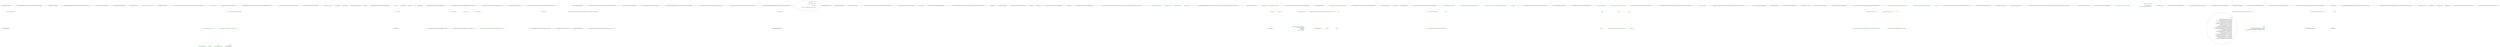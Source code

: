 digraph  {
n7 [label="Nancy.Routing.DefaultRouteCacheProvider", span=""];
n0 [cluster="Nancy.Routing.DefaultRouteCacheProvider.DefaultRouteCacheProvider(System.Func<Nancy.Routing.IRouteCache>)", label="Entry Nancy.Routing.DefaultRouteCacheProvider.DefaultRouteCacheProvider(System.Func<Nancy.Routing.IRouteCache>)", span="18-18"];
n1 [cluster="Nancy.Routing.DefaultRouteCacheProvider.DefaultRouteCacheProvider(System.Func<Nancy.Routing.IRouteCache>)", label="this.RouteCacheFactory = routeCacheFactory", span="20-20"];
n2 [cluster="Nancy.Routing.DefaultRouteCacheProvider.DefaultRouteCacheProvider(System.Func<Nancy.Routing.IRouteCache>)", label="Exit Nancy.Routing.DefaultRouteCacheProvider.DefaultRouteCacheProvider(System.Func<Nancy.Routing.IRouteCache>)", span="18-18"];
n3 [cluster="Nancy.Routing.DefaultRouteCacheProvider.GetCache()", label="Entry Nancy.Routing.DefaultRouteCacheProvider.GetCache()", span="23-23"];
n4 [cluster="Nancy.Routing.DefaultRouteCacheProvider.GetCache()", label="return this.RouteCacheFactory();", span="25-25"];
n5 [cluster="Nancy.Routing.DefaultRouteCacheProvider.GetCache()", label="Exit Nancy.Routing.DefaultRouteCacheProvider.GetCache()", span="23-23"];
n6 [cluster="System.Func<TResult>.Invoke()", label="Entry System.Func<TResult>.Invoke()", span="0-0"];
d2 [cluster="Nancy.Routing.DefaultRouteCacheProvider.DefaultRouteCacheProvider(System.Func<Nancy.Routing.IRouteCache>)", color=green, community=0, label="this.diagnosticObject = new RouteCacheDiagnostics(this)", prediction=0, span="44-44"];
d1 [cluster="Nancy.Routing.DefaultRouteCacheProvider.DefaultRouteCacheProvider(System.Func<Nancy.Routing.IRouteCache>)", label="this.RouteCacheFactory = routeCacheFactory", span="42-42"];
d4 [cluster="Nancy.Routing.DefaultRouteCacheProvider.RouteCacheDiagnostics.RouteCacheDiagnostics(Nancy.Routing.DefaultRouteCacheProvider)", label="Entry Nancy.Routing.DefaultRouteCacheProvider.RouteCacheDiagnostics.RouteCacheDiagnostics(Nancy.Routing.DefaultRouteCacheProvider)", span="56-56"];
d9 [cluster="Nancy.Routing.DefaultRouteCacheProvider.RouteCacheDiagnostics.RouteCacheDiagnostics(Nancy.Routing.DefaultRouteCacheProvider)", color=green, community=0, label="this.cacheProvider = cacheProvider", prediction=1, span="58-58"];
d32 [label="Nancy.Routing.DefaultRouteCacheProvider.RouteCacheDiagnostics", span=""];
d10 [cluster="Nancy.Routing.DefaultRouteCacheProvider.RouteCacheDiagnostics.RouteCacheDiagnostics(Nancy.Routing.DefaultRouteCacheProvider)", label="Exit Nancy.Routing.DefaultRouteCacheProvider.RouteCacheDiagnostics.RouteCacheDiagnostics(Nancy.Routing.DefaultRouteCacheProvider)", span="56-56"];
d12 [cluster="Nancy.Routing.DefaultRouteCacheProvider.RouteCacheDiagnostics.GetAllRoutes()", color=green, community=0, label="var result = new Dictionary<string, IList<string>>()", prediction=2, span="63-63"];
d11 [cluster="Nancy.Routing.DefaultRouteCacheProvider.RouteCacheDiagnostics.GetAllRoutes()", label="Entry Nancy.Routing.DefaultRouteCacheProvider.RouteCacheDiagnostics.GetAllRoutes()", span="61-61"];
d13 [cluster="Nancy.Routing.DefaultRouteCacheProvider.RouteCacheDiagnostics.GetAllRoutes()", color=green, community=0, label="this.cacheProvider.GetCache().Values.SelectMany(t => t.Select(t1 => t1.Item2))", prediction=2, span="65-65"];
d19 [cluster="System.Collections.Generic.Dictionary<TKey, TValue>.Dictionary()", label="Entry System.Collections.Generic.Dictionary<TKey, TValue>.Dictionary()", span="0-0"];
d14 [cluster="Nancy.Routing.DefaultRouteCacheProvider.RouteCacheDiagnostics.GetAllRoutes()", color=green, community=0, label="!result.ContainsKey(entry.Method)", prediction=2, span="67-67"];
d15 [cluster="Nancy.Routing.DefaultRouteCacheProvider.RouteCacheDiagnostics.GetAllRoutes()", color=green, community=0, label="result[entry.Method] = new List<string>()", prediction=5, span="69-69"];
d16 [cluster="Nancy.Routing.DefaultRouteCacheProvider.RouteCacheDiagnostics.GetAllRoutes()", color=green, community=0, label="result[entry.Method].Add(entry.Path)", prediction=2, span="72-72"];
d17 [cluster="Nancy.Routing.DefaultRouteCacheProvider.RouteCacheDiagnostics.GetAllRoutes()", color=green, community=0, label="return result;", prediction=2, span="75-75"];
d20 [cluster="Unk.SelectMany", label="Entry Unk.SelectMany", span=""];
d24 [cluster="lambda expression", label="Entry lambda expression", span="65-65"];
d21 [cluster="Unk.ContainsKey", label="Entry Unk.ContainsKey", span=""];
d22 [cluster="System.Collections.Generic.List<T>.List()", label="Entry System.Collections.Generic.List<T>.List()", span="0-0"];
d23 [cluster="Unk.Add", label="Entry Unk.Add", span=""];
d18 [cluster="Nancy.Routing.DefaultRouteCacheProvider.RouteCacheDiagnostics.GetAllRoutes()", label="Exit Nancy.Routing.DefaultRouteCacheProvider.RouteCacheDiagnostics.GetAllRoutes()", span="61-61"];
d25 [cluster="lambda expression", color=green, community=0, label="t.Select(t1 => t1.Item2)", prediction=8, span="65-65"];
d26 [cluster="lambda expression", label="Exit lambda expression", span="65-65"];
d27 [cluster="Unk.Select", label="Entry Unk.Select", span=""];
d28 [cluster="lambda expression", label="Entry lambda expression", span="65-65"];
d29 [cluster="lambda expression", color=green, community=0, label="t1.Item2", prediction=9, span="65-65"];
d30 [cluster="lambda expression", label="Exit lambda expression", span="65-65"];
m0_5 [cluster="TinyIoC.TinyIoCContainer.Register<RegisterType, RegisterImplementation>()", file="DemoBootstrapper.cs", label="Entry TinyIoC.TinyIoCContainer.Register<RegisterType, RegisterImplementation>()", span="1018-1018"];
m0_0 [cluster="Nancy.Demo.Hosting.Aspnet.DemoBootstrapper.ConfigureApplicationContainer(TinyIoC.TinyIoCContainer)", file="DemoBootstrapper.cs", label="Entry Nancy.Demo.Hosting.Aspnet.DemoBootstrapper.ConfigureApplicationContainer(TinyIoC.TinyIoCContainer)", span="16-16"];
m0_1 [cluster="Nancy.Demo.Hosting.Aspnet.DemoBootstrapper.ConfigureApplicationContainer(TinyIoC.TinyIoCContainer)", file="DemoBootstrapper.cs", label="existingContainer.Register<IApplicationDependency, ApplicationDependencyClass>().AsSingleton()", span="20-20"];
m0_2 [cluster="Nancy.Demo.Hosting.Aspnet.DemoBootstrapper.ConfigureApplicationContainer(TinyIoC.TinyIoCContainer)", file="DemoBootstrapper.cs", label="existingContainer.Register<IRazorConfiguration, MyRazorConfiguration>().AsSingleton()", span="21-21"];
m0_3 [cluster="Nancy.Demo.Hosting.Aspnet.DemoBootstrapper.ConfigureApplicationContainer(TinyIoC.TinyIoCContainer)", file="DemoBootstrapper.cs", label="existingContainer.Register<IDiagnosticSessions, DefaultDiagnosticSessions>().AsSingleton()", span="22-22"];
m0_4 [cluster="Nancy.Demo.Hosting.Aspnet.DemoBootstrapper.ConfigureApplicationContainer(TinyIoC.TinyIoCContainer)", color=green, community=0, file="DemoBootstrapper.cs", label="Exit Nancy.Demo.Hosting.Aspnet.DemoBootstrapper.ConfigureApplicationContainer(TinyIoC.TinyIoCContainer)", prediction=10, span="16-16"];
m0_23 [cluster="System.Collections.Generic.ICollection<T>.Add(T)", file="DemoBootstrapper.cs", label="Entry System.Collections.Generic.ICollection<T>.Add(T)", span="0-0"];
m0_7 [cluster="Nancy.Demo.Hosting.Aspnet.DemoBootstrapper.ConfigureRequestContainer(TinyIoC.TinyIoCContainer, Nancy.NancyContext)", file="DemoBootstrapper.cs", label="Entry Nancy.Demo.Hosting.Aspnet.DemoBootstrapper.ConfigureRequestContainer(TinyIoC.TinyIoCContainer, Nancy.NancyContext)", span="25-25"];
m0_8 [cluster="Nancy.Demo.Hosting.Aspnet.DemoBootstrapper.ConfigureRequestContainer(TinyIoC.TinyIoCContainer, Nancy.NancyContext)", file="DemoBootstrapper.cs", label="base.ConfigureRequestContainer(existingContainer, context)", span="27-27"];
m0_9 [cluster="Nancy.Demo.Hosting.Aspnet.DemoBootstrapper.ConfigureRequestContainer(TinyIoC.TinyIoCContainer, Nancy.NancyContext)", file="DemoBootstrapper.cs", label="existingContainer.Register<IRequestDependency, RequestDependencyClass>().AsSingleton()", span="29-29"];
m0_10 [cluster="Nancy.Demo.Hosting.Aspnet.DemoBootstrapper.ConfigureRequestContainer(TinyIoC.TinyIoCContainer, Nancy.NancyContext)", file="DemoBootstrapper.cs", label="Exit Nancy.Demo.Hosting.Aspnet.DemoBootstrapper.ConfigureRequestContainer(TinyIoC.TinyIoCContainer, Nancy.NancyContext)", span="25-25"];
m0_6 [cluster="TinyIoC.TinyIoCContainer.RegisterOptions.AsSingleton()", file="DemoBootstrapper.cs", label="Entry TinyIoC.TinyIoCContainer.RegisterOptions.AsSingleton()", span="592-592"];
m0_24 [cluster="Nancy.Session.CookieBasedSessions.Enable(Nancy.Bootstrapper.IPipelines)", file="DemoBootstrapper.cs", label="Entry Nancy.Session.CookieBasedSessions.Enable(Nancy.Bootstrapper.IPipelines)", span="79-79"];
m0_21 [cluster="Nancy.Bootstrapper.NancyBootstrapperBase<TContainer>.ApplicationStartup(TContainer, Nancy.Bootstrapper.IPipelines)", file="DemoBootstrapper.cs", label="Entry Nancy.Bootstrapper.NancyBootstrapperBase<TContainer>.ApplicationStartup(TContainer, Nancy.Bootstrapper.IPipelines)", span="368-368"];
m0_22 [cluster="Nancy.Conventions.StaticContentConventionBuilder.AddDirectory(string, string, params string[])", file="DemoBootstrapper.cs", label="Entry Nancy.Conventions.StaticContentConventionBuilder.AddDirectory(string, string, params string[])", span="28-28"];
m0_30 [cluster="Nancy.Demo.Hosting.Aspnet.HereBeAResponseYouScurvyDog.HereBeAResponseYouScurvyDog(Nancy.Response)", file="DemoBootstrapper.cs", label="Entry Nancy.Demo.Hosting.Aspnet.HereBeAResponseYouScurvyDog.HereBeAResponseYouScurvyDog(Nancy.Response)", span="12-12"];
m0_12 [cluster="Nancy.Demo.Hosting.Aspnet.DemoBootstrapper.ApplicationStartup(TinyIoC.TinyIoCContainer, Nancy.Bootstrapper.IPipelines)", file="DemoBootstrapper.cs", label="Entry Nancy.Demo.Hosting.Aspnet.DemoBootstrapper.ApplicationStartup(TinyIoC.TinyIoCContainer, Nancy.Bootstrapper.IPipelines)", span="32-32"];
m0_13 [cluster="Nancy.Demo.Hosting.Aspnet.DemoBootstrapper.ApplicationStartup(TinyIoC.TinyIoCContainer, Nancy.Bootstrapper.IPipelines)", file="DemoBootstrapper.cs", label="base.ApplicationStartup(container, pipelines)", span="34-34"];
m0_18 [cluster="Nancy.Demo.Hosting.Aspnet.DemoBootstrapper.ApplicationStartup(TinyIoC.TinyIoCContainer, Nancy.Bootstrapper.IPipelines)", file="DemoBootstrapper.cs", label="CookieBasedSessions.Enable(pipelines)", span="42-42"];
m0_19 [cluster="Nancy.Demo.Hosting.Aspnet.DemoBootstrapper.ApplicationStartup(TinyIoC.TinyIoCContainer, Nancy.Bootstrapper.IPipelines)", file="DemoBootstrapper.cs", label="pipelines.AfterRequest += (ctx) =>\r\n            {\r\n                var username = ctx.Request.Query.pirate;\r\n\r\n                if (username.HasValue)\r\n                {\r\n                    ctx.Response = new HereBeAResponseYouScurvyDog(ctx.Response);\r\n                }\r\n            }", span="44-52"];
m0_14 [cluster="Nancy.Demo.Hosting.Aspnet.DemoBootstrapper.ApplicationStartup(TinyIoC.TinyIoCContainer, Nancy.Bootstrapper.IPipelines)", file="DemoBootstrapper.cs", label="StaticConfiguration.EnableDiagnostics = true", span="36-36"];
m0_15 [cluster="Nancy.Demo.Hosting.Aspnet.DemoBootstrapper.ApplicationStartup(TinyIoC.TinyIoCContainer, Nancy.Bootstrapper.IPipelines)", file="DemoBootstrapper.cs", label="StaticConfiguration.DisableCaches = false", span="37-37"];
m0_16 [cluster="Nancy.Demo.Hosting.Aspnet.DemoBootstrapper.ApplicationStartup(TinyIoC.TinyIoCContainer, Nancy.Bootstrapper.IPipelines)", file="DemoBootstrapper.cs", label="StaticConfiguration.DisableErrorTraces = false", span="38-38"];
m0_17 [cluster="Nancy.Demo.Hosting.Aspnet.DemoBootstrapper.ApplicationStartup(TinyIoC.TinyIoCContainer, Nancy.Bootstrapper.IPipelines)", file="DemoBootstrapper.cs", label="this.Conventions.StaticContentsConventions.Add(StaticContentConventionBuilder.AddDirectory(''moo'', ''Content''))", span="40-40"];
m0_20 [cluster="Nancy.Demo.Hosting.Aspnet.DemoBootstrapper.ApplicationStartup(TinyIoC.TinyIoCContainer, Nancy.Bootstrapper.IPipelines)", file="DemoBootstrapper.cs", label="Exit Nancy.Demo.Hosting.Aspnet.DemoBootstrapper.ApplicationStartup(TinyIoC.TinyIoCContainer, Nancy.Bootstrapper.IPipelines)", span="32-32"];
m0_31 [cluster="Nancy.Demo.Hosting.Aspnet.MyRazorConfiguration.GetAssemblyNames()", file="DemoBootstrapper.cs", label="Entry Nancy.Demo.Hosting.Aspnet.MyRazorConfiguration.GetAssemblyNames()", span="66-66"];
m0_32 [cluster="Nancy.Demo.Hosting.Aspnet.MyRazorConfiguration.GetAssemblyNames()", file="DemoBootstrapper.cs", label="return new string[] { };", span="68-68"];
m0_33 [cluster="Nancy.Demo.Hosting.Aspnet.MyRazorConfiguration.GetAssemblyNames()", file="DemoBootstrapper.cs", label="Exit Nancy.Demo.Hosting.Aspnet.MyRazorConfiguration.GetAssemblyNames()", span="66-66"];
m0_11 [cluster="Nancy.Bootstrapper.NancyBootstrapperWithRequestContainerBase<TContainer>.ConfigureRequestContainer(TContainer, Nancy.NancyContext)", file="DemoBootstrapper.cs", label="Entry Nancy.Bootstrapper.NancyBootstrapperWithRequestContainerBase<TContainer>.ConfigureRequestContainer(TContainer, Nancy.NancyContext)", span="108-108"];
m0_25 [cluster="lambda expression", file="DemoBootstrapper.cs", label="Entry lambda expression", span="44-52"];
m0_26 [cluster="lambda expression", file="DemoBootstrapper.cs", label="var username = ctx.Request.Query.pirate", span="46-46"];
m0_28 [cluster="lambda expression", file="DemoBootstrapper.cs", label="ctx.Response = new HereBeAResponseYouScurvyDog(ctx.Response)", span="50-50"];
m0_27 [cluster="lambda expression", file="DemoBootstrapper.cs", label="username.HasValue", span="48-48"];
m0_29 [cluster="lambda expression", file="DemoBootstrapper.cs", label="Exit lambda expression", span="44-52"];
m0_34 [cluster="Nancy.Demo.Hosting.Aspnet.MyRazorConfiguration.GetDefaultNamespaces()", file="DemoBootstrapper.cs", label="Entry Nancy.Demo.Hosting.Aspnet.MyRazorConfiguration.GetDefaultNamespaces()", span="71-71"];
m0_35 [cluster="Nancy.Demo.Hosting.Aspnet.MyRazorConfiguration.GetDefaultNamespaces()", file="DemoBootstrapper.cs", label="return new string[] { };", span="73-73"];
m0_36 [cluster="Nancy.Demo.Hosting.Aspnet.MyRazorConfiguration.GetDefaultNamespaces()", file="DemoBootstrapper.cs", label="Exit Nancy.Demo.Hosting.Aspnet.MyRazorConfiguration.GetDefaultNamespaces()", span="71-71"];
m0_37 [file="DemoBootstrapper.cs", label="Nancy.Demo.Hosting.Aspnet.DemoBootstrapper", span=""];
m5_0 [cluster="Nancy.Diagnostics.InteractiveDiagnosticMethod.InteractiveDiagnosticMethod(object, System.Type, string, System.Collections.Generic.IEnumerable<System.Tuple<string, System.Type>>)", file="InteractiveDiagnosticMethod.cs", label="Entry Nancy.Diagnostics.InteractiveDiagnosticMethod.InteractiveDiagnosticMethod(object, System.Type, string, System.Collections.Generic.IEnumerable<System.Tuple<string, System.Type>>)", span="15-15"];
m5_1 [cluster="Nancy.Diagnostics.InteractiveDiagnosticMethod.InteractiveDiagnosticMethod(object, System.Type, string, System.Collections.Generic.IEnumerable<System.Tuple<string, System.Type>>)", color=green, community=0, file="InteractiveDiagnosticMethod.cs", label="this.ParentDiagnosticObject = parentDiagnostic", prediction=11, span="17-17"];
m5_2 [cluster="Nancy.Diagnostics.InteractiveDiagnosticMethod.InteractiveDiagnosticMethod(object, System.Type, string, System.Collections.Generic.IEnumerable<System.Tuple<string, System.Type>>)", color=green, community=0, file="InteractiveDiagnosticMethod.cs", label="this.ReturnType = returnType", prediction=12, span="18-18"];
m5_3 [cluster="Nancy.Diagnostics.InteractiveDiagnosticMethod.InteractiveDiagnosticMethod(object, System.Type, string, System.Collections.Generic.IEnumerable<System.Tuple<string, System.Type>>)", color=green, community=0, file="InteractiveDiagnosticMethod.cs", label="this.MethodName = methodName", prediction=13, span="19-19"];
m5_4 [cluster="Nancy.Diagnostics.InteractiveDiagnosticMethod.InteractiveDiagnosticMethod(object, System.Type, string, System.Collections.Generic.IEnumerable<System.Tuple<string, System.Type>>)", color=green, community=0, file="InteractiveDiagnosticMethod.cs", label="this.Arguments = arguments", prediction=14, span="20-20"];
m5_5 [cluster="Nancy.Diagnostics.InteractiveDiagnosticMethod.InteractiveDiagnosticMethod(object, System.Type, string, System.Collections.Generic.IEnumerable<System.Tuple<string, System.Type>>)", file="InteractiveDiagnosticMethod.cs", label="Exit Nancy.Diagnostics.InteractiveDiagnosticMethod.InteractiveDiagnosticMethod(object, System.Type, string, System.Collections.Generic.IEnumerable<System.Tuple<string, System.Type>>)", span="15-15"];
m5_6 [file="InteractiveDiagnosticMethod.cs", label="Nancy.Diagnostics.InteractiveDiagnosticMethod", span=""];
m6_36 [cluster="Nancy.Diagnostics.InteractiveDiagnostics.GetDiagnosticMethods(Nancy.Diagnostics.IDiagnosticsProvider)", file="InteractiveDiagnostics.cs", label="Entry Nancy.Diagnostics.InteractiveDiagnostics.GetDiagnosticMethods(Nancy.Diagnostics.IDiagnosticsProvider)", span="66-66"];
m6_38 [cluster="Nancy.Diagnostics.InteractiveDiagnostics.GetDiagnosticMethods(Nancy.Diagnostics.IDiagnosticsProvider)", color=green, community=0, file="InteractiveDiagnostics.cs", label="var methods = diagnosticsProvider.DiagnosticObject.GetType().GetMethods(Flags)", prediction=15, span="68-68"];
m6_39 [cluster="Nancy.Diagnostics.InteractiveDiagnostics.GetDiagnosticMethods(Nancy.Diagnostics.IDiagnosticsProvider)", color=green, community=0, file="InteractiveDiagnostics.cs", label="var diagnosticMethods = new List<InteractiveDiagnosticMethod>(methods.Length)", prediction=16, span="69-69"];
m6_40 [cluster="Nancy.Diagnostics.InteractiveDiagnostics.GetDiagnosticMethods(Nancy.Diagnostics.IDiagnosticsProvider)", color=green, community=0, file="InteractiveDiagnostics.cs", label=methods, prediction=15, span="71-71"];
m6_41 [cluster="Nancy.Diagnostics.InteractiveDiagnostics.GetDiagnosticMethods(Nancy.Diagnostics.IDiagnosticsProvider)", color=green, community=1, file="InteractiveDiagnostics.cs", label="diagnosticMethods.Add(new InteractiveDiagnosticMethod(\r\n                                            diagnosticsProvider.DiagnosticObject,\r\n                                            methodInfo.ReturnType,\r\n                                            methodInfo.Name,\r\n                                            this.GetArguments(methodInfo)))", prediction=16, span="73-77"];
m6_42 [cluster="Nancy.Diagnostics.InteractiveDiagnostics.GetDiagnosticMethods(Nancy.Diagnostics.IDiagnosticsProvider)", color=green, community=0, file="InteractiveDiagnostics.cs", label="return diagnosticMethods;", prediction=16, span="80-80"];
m6_43 [cluster="Nancy.Diagnostics.InteractiveDiagnostics.GetDiagnosticMethods(Nancy.Diagnostics.IDiagnosticsProvider)", file="InteractiveDiagnostics.cs", label="Exit Nancy.Diagnostics.InteractiveDiagnostics.GetDiagnosticMethods(Nancy.Diagnostics.IDiagnosticsProvider)", span="66-66"];
m6_26 [cluster="string.Format(string, object, object)", file="InteractiveDiagnostics.cs", label="Entry string.Format(string, object, object)", span="0-0"];
m6_13 [cluster="object.GetType()", file="InteractiveDiagnostics.cs", label="Entry object.GetType()", span="0-0"];
m6_16 [cluster="string.Format(string, object)", file="InteractiveDiagnostics.cs", label="Entry string.Format(string, object)", span="0-0"];
m6_18 [cluster="Nancy.Diagnostics.InteractiveDiagnostics.GetTemplate(Nancy.Diagnostics.InteractiveDiagnosticMethod)", file="InteractiveDiagnostics.cs", label="Entry Nancy.Diagnostics.InteractiveDiagnostics.GetTemplate(Nancy.Diagnostics.InteractiveDiagnosticMethod)", span="36-36"];
m6_19 [cluster="Nancy.Diagnostics.InteractiveDiagnostics.GetTemplate(Nancy.Diagnostics.InteractiveDiagnosticMethod)", color=green, community=0, file="InteractiveDiagnostics.cs", label="var diagObjectType = interactiveDiagnosticMethod.ParentDiagnosticObject.GetType()", prediction=20, span="38-38"];
m6_20 [cluster="Nancy.Diagnostics.InteractiveDiagnostics.GetTemplate(Nancy.Diagnostics.InteractiveDiagnosticMethod)", color=green, community=0, file="InteractiveDiagnostics.cs", label="var propertyName = String.Format(''{0}{1}'', interactiveDiagnosticMethod.MethodName, ''Template'')", prediction=21, span="39-39"];
m6_21 [cluster="Nancy.Diagnostics.InteractiveDiagnostics.GetTemplate(Nancy.Diagnostics.InteractiveDiagnosticMethod)", color=green, community=0, file="InteractiveDiagnostics.cs", label="var property = diagObjectType.GetProperty(propertyName)", prediction=22, span="40-40"];
m6_24 [cluster="Nancy.Diagnostics.InteractiveDiagnostics.GetTemplate(Nancy.Diagnostics.InteractiveDiagnosticMethod)", color=green, community=0, file="InteractiveDiagnostics.cs", label="return (string)property.GetValue(interactiveDiagnosticMethod.ParentDiagnosticObject, null);", prediction=22, span="47-47"];
m6_22 [cluster="Nancy.Diagnostics.InteractiveDiagnostics.GetTemplate(Nancy.Diagnostics.InteractiveDiagnosticMethod)", color=green, community=0, file="InteractiveDiagnostics.cs", label="property == null", prediction=24, span="42-42"];
m6_23 [cluster="Nancy.Diagnostics.InteractiveDiagnostics.GetTemplate(Nancy.Diagnostics.InteractiveDiagnosticMethod)", color=green, community=0, file="InteractiveDiagnostics.cs", label="return null;", prediction=25, span="44-44"];
m6_25 [cluster="Nancy.Diagnostics.InteractiveDiagnostics.GetTemplate(Nancy.Diagnostics.InteractiveDiagnosticMethod)", file="InteractiveDiagnostics.cs", label="Exit Nancy.Diagnostics.InteractiveDiagnostics.GetTemplate(Nancy.Diagnostics.InteractiveDiagnosticMethod)", span="36-36"];
m6_15 [cluster="System.ArgumentException.ArgumentException(string)", file="InteractiveDiagnostics.cs", label="Entry System.ArgumentException.ArgumentException(string)", span="0-0"];
m6_46 [cluster="Nancy.Diagnostics.InteractiveDiagnostics.GetArguments(System.Reflection.MethodInfo)", file="InteractiveDiagnostics.cs", label="Entry Nancy.Diagnostics.InteractiveDiagnostics.GetArguments(System.Reflection.MethodInfo)", span="83-83"];
m6_47 [cluster="Nancy.Diagnostics.InteractiveDiagnostics.GetArguments(System.Reflection.MethodInfo)", color=green, community=0, file="InteractiveDiagnostics.cs", label="var parameters = methodInfo.GetParameters()", prediction=26, span="85-85"];
m6_48 [cluster="Nancy.Diagnostics.InteractiveDiagnostics.GetArguments(System.Reflection.MethodInfo)", color=green, community=0, file="InteractiveDiagnostics.cs", label="var arguments = new List<Tuple<string, Type>>(parameters.Length)", prediction=27, span="86-86"];
m6_49 [cluster="Nancy.Diagnostics.InteractiveDiagnostics.GetArguments(System.Reflection.MethodInfo)", color=green, community=0, file="InteractiveDiagnostics.cs", label=parameters, prediction=26, span="88-88"];
m6_50 [cluster="Nancy.Diagnostics.InteractiveDiagnostics.GetArguments(System.Reflection.MethodInfo)", color=green, community=0, file="InteractiveDiagnostics.cs", label="arguments.Add(Tuple.Create(parameterInfo.Name, parameterInfo.ParameterType))", prediction=27, span="90-90"];
m6_51 [cluster="Nancy.Diagnostics.InteractiveDiagnostics.GetArguments(System.Reflection.MethodInfo)", color=green, community=0, file="InteractiveDiagnostics.cs", label="return arguments;", prediction=27, span="93-93"];
m6_52 [cluster="Nancy.Diagnostics.InteractiveDiagnostics.GetArguments(System.Reflection.MethodInfo)", file="InteractiveDiagnostics.cs", label="Exit Nancy.Diagnostics.InteractiveDiagnostics.GetArguments(System.Reflection.MethodInfo)", span="83-83"];
m6_0 [cluster="Nancy.Diagnostics.InteractiveDiagnostics.InteractiveDiagnostics(System.Collections.Generic.IEnumerable<Nancy.Diagnostics.IDiagnosticsProvider>)", file="InteractiveDiagnostics.cs", label="Entry Nancy.Diagnostics.InteractiveDiagnostics.InteractiveDiagnostics(System.Collections.Generic.IEnumerable<Nancy.Diagnostics.IDiagnosticsProvider>)", span="15-15"];
m6_1 [cluster="Nancy.Diagnostics.InteractiveDiagnostics.InteractiveDiagnostics(System.Collections.Generic.IEnumerable<Nancy.Diagnostics.IDiagnosticsProvider>)", color=green, community=0, file="InteractiveDiagnostics.cs", label="this.providers = providers.ToArray()", prediction=31, span="17-17"];
m6_2 [cluster="Nancy.Diagnostics.InteractiveDiagnostics.InteractiveDiagnostics(System.Collections.Generic.IEnumerable<Nancy.Diagnostics.IDiagnosticsProvider>)", color=green, community=0, file="InteractiveDiagnostics.cs", label="this.BuildAvailableDiagnostics()", prediction=16, span="19-19"];
m6_3 [cluster="Nancy.Diagnostics.InteractiveDiagnostics.InteractiveDiagnostics(System.Collections.Generic.IEnumerable<Nancy.Diagnostics.IDiagnosticsProvider>)", file="InteractiveDiagnostics.cs", label="Exit Nancy.Diagnostics.InteractiveDiagnostics.InteractiveDiagnostics(System.Collections.Generic.IEnumerable<Nancy.Diagnostics.IDiagnosticsProvider>)", span="15-15"];
m6_44 [cluster="System.Type.GetMethods(System.Reflection.BindingFlags)", file="InteractiveDiagnostics.cs", label="Entry System.Type.GetMethods(System.Reflection.BindingFlags)", span="0-0"];
m6_27 [cluster="System.Type.GetProperty(string)", file="InteractiveDiagnostics.cs", label="Entry System.Type.GetProperty(string)", span="0-0"];
m6_28 [cluster="System.Reflection.PropertyInfo.GetValue(object, object[])", file="InteractiveDiagnostics.cs", label="Entry System.Reflection.PropertyInfo.GetValue(object, object[])", span="0-0"];
m6_54 [cluster="System.Tuple.Create<T1, T2>(T1, T2)", file="InteractiveDiagnostics.cs", label="Entry System.Tuple.Create<T1, T2>(T1, T2)", span="0-0"];
m6_17 [cluster="System.Reflection.MethodBase.Invoke(object, object[])", file="InteractiveDiagnostics.cs", label="Entry System.Reflection.MethodBase.Invoke(object, object[])", span="0-0"];
m6_14 [cluster="System.Type.GetMethod(string, System.Reflection.BindingFlags)", file="InteractiveDiagnostics.cs", label="Entry System.Type.GetMethod(string, System.Reflection.BindingFlags)", span="0-0"];
m6_6 [cluster="Nancy.Diagnostics.InteractiveDiagnostics.ExecuteDiagnostic(Nancy.Diagnostics.InteractiveDiagnosticMethod, object[])", file="InteractiveDiagnostics.cs", label="Entry Nancy.Diagnostics.InteractiveDiagnostics.ExecuteDiagnostic(Nancy.Diagnostics.InteractiveDiagnosticMethod, object[])", span="22-22"];
m6_7 [cluster="Nancy.Diagnostics.InteractiveDiagnostics.ExecuteDiagnostic(Nancy.Diagnostics.InteractiveDiagnosticMethod, object[])", color=green, community=0, file="InteractiveDiagnostics.cs", label="var diagObjectType = interactiveDiagnosticMethod.ParentDiagnosticObject.GetType()", prediction=33, span="24-24"];
m6_8 [cluster="Nancy.Diagnostics.InteractiveDiagnostics.ExecuteDiagnostic(Nancy.Diagnostics.InteractiveDiagnosticMethod, object[])", color=green, community=0, file="InteractiveDiagnostics.cs", label="var method = diagObjectType.GetMethod(interactiveDiagnosticMethod.MethodName, Flags)", prediction=34, span="26-26"];
m6_9 [cluster="Nancy.Diagnostics.InteractiveDiagnostics.ExecuteDiagnostic(Nancy.Diagnostics.InteractiveDiagnosticMethod, object[])", color=green, community=0, file="InteractiveDiagnostics.cs", label="method == null", prediction=35, span="28-28"];
m6_11 [cluster="Nancy.Diagnostics.InteractiveDiagnostics.ExecuteDiagnostic(Nancy.Diagnostics.InteractiveDiagnosticMethod, object[])", color=green, community=0, file="InteractiveDiagnostics.cs", label="return method.Invoke(interactiveDiagnosticMethod.ParentDiagnosticObject, arguments);", prediction=34, span="33-33"];
m6_10 [cluster="Nancy.Diagnostics.InteractiveDiagnostics.ExecuteDiagnostic(Nancy.Diagnostics.InteractiveDiagnosticMethod, object[])", color=green, community=0, file="InteractiveDiagnostics.cs", label="throw new ArgumentException(string.Format(''Unable to locate method: {0}'', interactiveDiagnosticMethod.MethodName));", prediction=34, span="30-30"];
m6_12 [cluster="Nancy.Diagnostics.InteractiveDiagnostics.ExecuteDiagnostic(Nancy.Diagnostics.InteractiveDiagnosticMethod, object[])", file="InteractiveDiagnostics.cs", label="Exit Nancy.Diagnostics.InteractiveDiagnostics.ExecuteDiagnostic(Nancy.Diagnostics.InteractiveDiagnosticMethod, object[])", span="22-22"];
m6_35 [cluster="Nancy.Diagnostics.InteractiveDiagnostic.InteractiveDiagnostic()", file="InteractiveDiagnostics.cs", label="Entry Nancy.Diagnostics.InteractiveDiagnostic.InteractiveDiagnostic()", span="4-4"];
m6_34 [cluster="System.Collections.Generic.List<T>.List(int)", file="InteractiveDiagnostics.cs", label="Entry System.Collections.Generic.List<T>.List(int)", span="0-0"];
m6_37 [cluster="System.Collections.Generic.List<T>.Add(T)", file="InteractiveDiagnostics.cs", label="Entry System.Collections.Generic.List<T>.Add(T)", span="0-0"];
m6_45 [cluster="Nancy.Diagnostics.InteractiveDiagnosticMethod.InteractiveDiagnosticMethod(object, System.Type, string, System.Collections.Generic.IEnumerable<System.Tuple<string, System.Type>>)", file="InteractiveDiagnostics.cs", label="Entry Nancy.Diagnostics.InteractiveDiagnosticMethod.InteractiveDiagnosticMethod(object, System.Type, string, System.Collections.Generic.IEnumerable<System.Tuple<string, System.Type>>)", span="15-15"];
m6_53 [cluster="System.Reflection.MethodBase.GetParameters()", file="InteractiveDiagnostics.cs", label="Entry System.Reflection.MethodBase.GetParameters()", span="0-0"];
m6_5 [cluster="Nancy.Diagnostics.InteractiveDiagnostics.BuildAvailableDiagnostics()", file="InteractiveDiagnostics.cs", label="Entry Nancy.Diagnostics.InteractiveDiagnostics.BuildAvailableDiagnostics()", span="50-50"];
m6_29 [cluster="Nancy.Diagnostics.InteractiveDiagnostics.BuildAvailableDiagnostics()", color=green, community=0, file="InteractiveDiagnostics.cs", label="var diags = new List<InteractiveDiagnostic>(this.providers.Length)", prediction=38, span="52-52"];
m6_30 [cluster="Nancy.Diagnostics.InteractiveDiagnostics.BuildAvailableDiagnostics()", color=green, community=0, file="InteractiveDiagnostics.cs", label="this.providers", prediction=16, span="54-54"];
m6_31 [cluster="Nancy.Diagnostics.InteractiveDiagnostics.BuildAvailableDiagnostics()", color=green, community=1, file="InteractiveDiagnostics.cs", label="diags.Add(new InteractiveDiagnostic\r\n                    {\r\n                        Name = diagnosticsProvider.Name,\r\n                        Methods = this.GetDiagnosticMethods(diagnosticsProvider)\r\n                    })", prediction=40, span="56-60"];
m6_32 [cluster="Nancy.Diagnostics.InteractiveDiagnostics.BuildAvailableDiagnostics()", color=green, community=0, file="InteractiveDiagnostics.cs", label="this.AvailableDiagnostics = diags", prediction=41, span="63-63"];
m6_33 [cluster="Nancy.Diagnostics.InteractiveDiagnostics.BuildAvailableDiagnostics()", file="InteractiveDiagnostics.cs", label="Exit Nancy.Diagnostics.InteractiveDiagnostics.BuildAvailableDiagnostics()", span="50-50"];
m6_4 [cluster="System.Collections.Generic.IEnumerable<TSource>.ToArray<TSource>()", file="InteractiveDiagnostics.cs", label="Entry System.Collections.Generic.IEnumerable<TSource>.ToArray<TSource>()", span="0-0"];
m6_55 [file="InteractiveDiagnostics.cs", label="Nancy.Diagnostics.InteractiveDiagnostics", span=""];
m7_9 [cluster="Nancy.Bootstrapper.NancyInternalConfiguration.GetTypeRegistations()", file="NancyInternalConfiguration.cs", label="Entry Nancy.Bootstrapper.NancyInternalConfiguration.GetTypeRegistations()", span="145-145"];
m7_10 [cluster="Nancy.Bootstrapper.NancyInternalConfiguration.GetTypeRegistations()", file="NancyInternalConfiguration.cs", label="return new[]\r\n            {\r\n                new TypeRegistration(typeof(IRouteResolver), this.RouteResolver),\r\n                new TypeRegistration(typeof(INancyEngine), this.NancyEngine),\r\n                new TypeRegistration(typeof(IModuleKeyGenerator), this.ModuleKeyGenerator),\r\n                new TypeRegistration(typeof(IRouteCache), this.RouteCache),\r\n                new TypeRegistration(typeof(IRouteCacheProvider), this.RouteCacheProvider),\r\n                new TypeRegistration(typeof(IRoutePatternMatcher), this.RoutePatternMatcher),\r\n                new TypeRegistration(typeof(IViewLocator), this.ViewLocator),\r\n                new TypeRegistration(typeof(IViewFactory), this.ViewFactory),\r\n                new TypeRegistration(typeof(INancyContextFactory), this.ContextFactory),\r\n                new TypeRegistration(typeof(INancyModuleBuilder), this.NancyModuleBuilder),\r\n                new TypeRegistration(typeof(IResponseFormatterFactory), this.ResponseFormatterFactory),\r\n                new TypeRegistration(typeof(IModelBinderLocator), this.ModelBinderLocator), \r\n                new TypeRegistration(typeof(IBinder), this.Binder), \r\n                new TypeRegistration(typeof(BindingDefaults), this.BindingDefaults), \r\n                new TypeRegistration(typeof(IFieldNameConverter), this.FieldNameConverter), \r\n                new TypeRegistration(typeof(IViewResolver), this.ViewResolver),\r\n                new TypeRegistration(typeof(IViewCache), this.ViewCache),\r\n                new TypeRegistration(typeof(IRenderContextFactory), this.RenderContextFactory),\r\n                new TypeRegistration(typeof(IViewLocationCache), this.ViewLocationCache),\r\n                new TypeRegistration(typeof(IViewLocationProvider), this.ViewLocationProvider),\r\n                new TypeRegistration(typeof(ICsrfTokenValidator), this.CsrfTokenValidator), \r\n                new TypeRegistration(typeof(IObjectSerializer), this.ObjectSerializer), \r\n                new TypeRegistration(typeof(IModelValidatorLocator), this.ModelValidatorLocator)\r\n            };", span="147-172"];
m7_11 [cluster="Nancy.Bootstrapper.NancyInternalConfiguration.GetTypeRegistations()", file="NancyInternalConfiguration.cs", label="Exit Nancy.Bootstrapper.NancyInternalConfiguration.GetTypeRegistations()", span="145-145"];
m7_12 [cluster="Nancy.Bootstrapper.TypeRegistration.TypeRegistration(System.Type, System.Type)", file="NancyInternalConfiguration.cs", label="Entry Nancy.Bootstrapper.TypeRegistration.TypeRegistration(System.Type, System.Type)", span="14-14"];
m7_3 [cluster="Nancy.Bootstrapper.NancyInternalConfiguration.WithOverrides(System.Action<Nancy.Bootstrapper.NancyInternalConfiguration>)", file="NancyInternalConfiguration.cs", label="Entry Nancy.Bootstrapper.NancyInternalConfiguration.WithOverrides(System.Action<Nancy.Bootstrapper.NancyInternalConfiguration>)", span="132-132"];
m7_4 [cluster="Nancy.Bootstrapper.NancyInternalConfiguration.WithOverrides(System.Action<Nancy.Bootstrapper.NancyInternalConfiguration>)", file="NancyInternalConfiguration.cs", label="var configuration = Default", span="134-134"];
m7_5 [cluster="Nancy.Bootstrapper.NancyInternalConfiguration.WithOverrides(System.Action<Nancy.Bootstrapper.NancyInternalConfiguration>)", file="NancyInternalConfiguration.cs", label="configurationBuilder.Invoke(configuration)", span="136-136"];
m7_6 [cluster="Nancy.Bootstrapper.NancyInternalConfiguration.WithOverrides(System.Action<Nancy.Bootstrapper.NancyInternalConfiguration>)", file="NancyInternalConfiguration.cs", label="return configuration;", span="138-138"];
m7_7 [cluster="Nancy.Bootstrapper.NancyInternalConfiguration.WithOverrides(System.Action<Nancy.Bootstrapper.NancyInternalConfiguration>)", file="NancyInternalConfiguration.cs", label="Exit Nancy.Bootstrapper.NancyInternalConfiguration.WithOverrides(System.Action<Nancy.Bootstrapper.NancyInternalConfiguration>)", span="132-132"];
m7_16 [cluster="Nancy.Bootstrapper.CollectionTypeRegistration.CollectionTypeRegistration(System.Type, System.Collections.Generic.IEnumerable<System.Type>)", file="NancyInternalConfiguration.cs", label="Entry Nancy.Bootstrapper.CollectionTypeRegistration.CollectionTypeRegistration(System.Type, System.Collections.Generic.IEnumerable<System.Type>)", span="19-19"];
m7_8 [cluster="System.Action<T>.Invoke(T)", file="NancyInternalConfiguration.cs", label="Entry System.Action<T>.Invoke(T)", span="0-0"];
m7_0 [cluster="lambda expression", file="NancyInternalConfiguration.cs", label="Entry lambda expression", span="118-118"];
m7_1 [cluster="lambda expression", file="NancyInternalConfiguration.cs", label="tr.RegistrationType == null", span="118-118"];
m7_2 [cluster="lambda expression", file="NancyInternalConfiguration.cs", label="Exit lambda expression", span="118-118"];
m7_13 [cluster="Nancy.Bootstrapper.NancyInternalConfiguration.GetCollectionTypeRegistrations()", file="NancyInternalConfiguration.cs", label="Entry Nancy.Bootstrapper.NancyInternalConfiguration.GetCollectionTypeRegistrations()", span="179-179"];
m7_14 [cluster="Nancy.Bootstrapper.NancyInternalConfiguration.GetCollectionTypeRegistrations()", color=green, community=0, file="NancyInternalConfiguration.cs", label="return new[]\r\n            {\r\n                new CollectionTypeRegistration(typeof(ISerializer), this.Serializers), \r\n                new CollectionTypeRegistration(typeof(IErrorHandler), this.ErrorHandlers), \r\n                new CollectionTypeRegistration(typeof(IDiagnosticsProvider), this.InteractiveDiagnosticProviders), \r\n            };", prediction=42, span="185-190"];
m7_15 [cluster="Nancy.Bootstrapper.NancyInternalConfiguration.GetCollectionTypeRegistrations()", file="NancyInternalConfiguration.cs", label="Exit Nancy.Bootstrapper.NancyInternalConfiguration.GetCollectionTypeRegistrations()", span="179-179"];
m7_17 [file="NancyInternalConfiguration.cs", label="Nancy.Bootstrapper.NancyInternalConfiguration", span=""];
n7 -> n4  [color=darkseagreen4, key=1, label="Nancy.Routing.DefaultRouteCacheProvider", style=dashed];
d32 -> d13  [color=green, key=1, label="Nancy.Routing.DefaultRouteCacheProvider.RouteCacheDiagnostics", style=dashed];
d12 -> d14  [color=green, key=1, label=result, style=dashed];
d12 -> d16  [color=green, key=1, label=result, style=dashed];
d12 -> d17  [color=green, key=1, label=result, style=dashed];
d13 -> d24  [color=green, key=1, label="lambda expression", style=dashed];
d13 -> d16  [color=green, key=1, label=entry, style=dashed];
d25 -> d28  [color=green, key=1, label="lambda expression", style=dashed];
m0_0 -> m0_2  [color=darkseagreen4, key=1, label="TinyIoC.TinyIoCContainer", style=dashed];
m0_0 -> m0_3  [color=darkseagreen4, key=1, label="TinyIoC.TinyIoCContainer", style=dashed];
m0_0 -> m0_4  [color=green, key=1, label="TinyIoC.TinyIoCContainer", style=dashed];
m0_7 -> m0_9  [color=darkseagreen4, key=1, label="TinyIoC.TinyIoCContainer", style=dashed];
m0_12 -> m0_18  [color=darkseagreen4, key=1, label="Nancy.Bootstrapper.IPipelines", style=dashed];
m0_37 -> m0_8  [color=darkseagreen4, key=1, label="Nancy.Demo.Hosting.Aspnet.DemoBootstrapper", style=dashed];
m0_37 -> m0_13  [color=darkseagreen4, key=1, label="Nancy.Demo.Hosting.Aspnet.DemoBootstrapper", style=dashed];
m0_37 -> m0_17  [color=darkseagreen4, key=1, label="Nancy.Demo.Hosting.Aspnet.DemoBootstrapper", style=dashed];
m6_36 -> m6_41  [color=green, key=1, label="Nancy.Diagnostics.IDiagnosticsProvider", style=dashed];
m6_38 -> m6_40  [color=green, key=1, label=methods, style=dashed];
m6_39 -> m6_41  [color=green, key=1, label=diagnosticMethods, style=dashed];
m6_39 -> m6_42  [color=green, key=1, label=diagnosticMethods, style=dashed];
m6_18 -> m6_24  [color=green, key=1, label="Nancy.Diagnostics.InteractiveDiagnosticMethod", style=dashed];
m6_21 -> m6_24  [color=green, key=1, label=property, style=dashed];
m6_47 -> m6_49  [color=green, key=1, label=parameters, style=dashed];
m6_48 -> m6_50  [color=green, key=1, label=arguments, style=dashed];
m6_48 -> m6_51  [color=green, key=1, label=arguments, style=dashed];
m6_6 -> m6_10  [color=green, key=1, label="Nancy.Diagnostics.InteractiveDiagnosticMethod", style=dashed];
m6_6 -> m6_11  [color=green, key=1, label="Nancy.Diagnostics.InteractiveDiagnosticMethod", style=dashed];
m6_8 -> m6_11  [color=green, key=1, label=method, style=dashed];
m6_55 -> m6_2  [color=green, key=1, label="Nancy.Diagnostics.InteractiveDiagnostics", style=dashed];
m6_55 -> m6_30  [color=green, key=1, label="Nancy.Diagnostics.InteractiveDiagnostics", style=dashed];
m6_55 -> m6_41  [color=green, key=1, label="Nancy.Diagnostics.InteractiveDiagnostics", style=dashed];
m7_3 -> m7_5  [color=darkseagreen4, key=1, label="System.Action<Nancy.Bootstrapper.NancyInternalConfiguration>", style=dashed];
m7_4 -> m7_6  [color=darkseagreen4, key=1, label=configuration, style=dashed];
m7_17 -> m7_10  [color=darkseagreen4, key=1, label="Nancy.Bootstrapper.NancyInternalConfiguration", style=dashed];
m7_17 -> m7_14  [color=green, key=1, label="Nancy.Bootstrapper.NancyInternalConfiguration", style=dashed];
}
